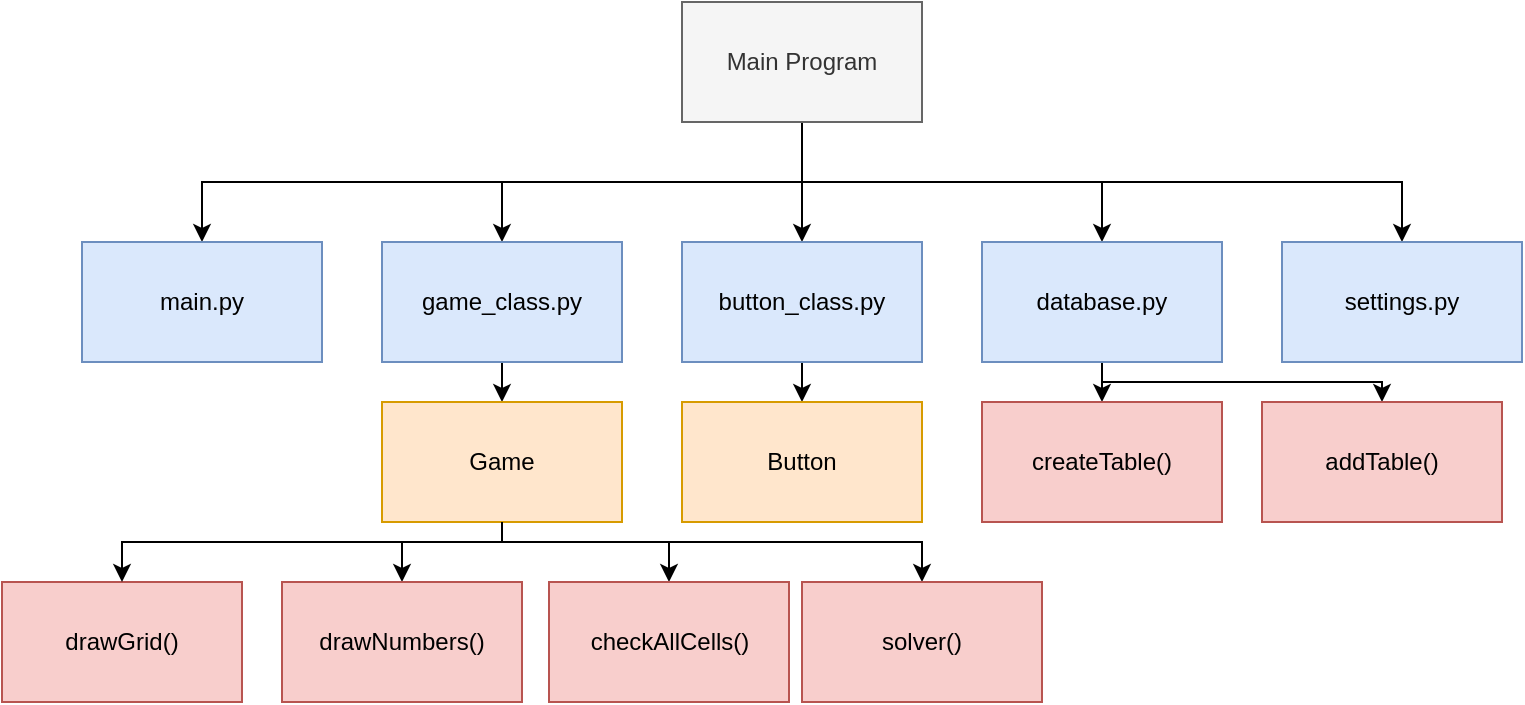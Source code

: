<mxfile version="14.0.0" type="device"><diagram id="5q2s2UJ6N7RJqPlBBYfB" name="Page-1"><mxGraphModel dx="946" dy="535" grid="1" gridSize="10" guides="1" tooltips="1" connect="1" arrows="1" fold="1" page="1" pageScale="1" pageWidth="827" pageHeight="1169" math="0" shadow="0"><root><mxCell id="0"/><mxCell id="1" parent="0"/><mxCell id="oEoLFjWPzysmSySx18gq-5" style="edgeStyle=orthogonalEdgeStyle;rounded=0;orthogonalLoop=1;jettySize=auto;html=1;exitX=0.5;exitY=1;exitDx=0;exitDy=0;" parent="1" source="oEoLFjWPzysmSySx18gq-1" target="oEoLFjWPzysmSySx18gq-2" edge="1"><mxGeometry relative="1" as="geometry"/></mxCell><mxCell id="oEoLFjWPzysmSySx18gq-6" style="edgeStyle=orthogonalEdgeStyle;rounded=0;orthogonalLoop=1;jettySize=auto;html=1;exitX=0.5;exitY=1;exitDx=0;exitDy=0;entryX=0.5;entryY=0;entryDx=0;entryDy=0;" parent="1" source="oEoLFjWPzysmSySx18gq-1" target="oEoLFjWPzysmSySx18gq-3" edge="1"><mxGeometry relative="1" as="geometry"/></mxCell><mxCell id="oEoLFjWPzysmSySx18gq-7" style="edgeStyle=orthogonalEdgeStyle;rounded=0;orthogonalLoop=1;jettySize=auto;html=1;exitX=0.5;exitY=1;exitDx=0;exitDy=0;entryX=0.5;entryY=0;entryDx=0;entryDy=0;" parent="1" source="oEoLFjWPzysmSySx18gq-1" target="oEoLFjWPzysmSySx18gq-4" edge="1"><mxGeometry relative="1" as="geometry"/></mxCell><mxCell id="HE9rzbcP_dMF76cPGPzk-3" style="edgeStyle=orthogonalEdgeStyle;rounded=0;orthogonalLoop=1;jettySize=auto;html=1;" parent="1" source="oEoLFjWPzysmSySx18gq-1" target="HE9rzbcP_dMF76cPGPzk-1" edge="1"><mxGeometry relative="1" as="geometry"><Array as="points"><mxPoint x="420" y="130"/><mxPoint x="120" y="130"/></Array></mxGeometry></mxCell><mxCell id="HE9rzbcP_dMF76cPGPzk-4" style="edgeStyle=orthogonalEdgeStyle;rounded=0;orthogonalLoop=1;jettySize=auto;html=1;exitX=0.5;exitY=1;exitDx=0;exitDy=0;" parent="1" source="oEoLFjWPzysmSySx18gq-1" target="HE9rzbcP_dMF76cPGPzk-2" edge="1"><mxGeometry relative="1" as="geometry"/></mxCell><mxCell id="oEoLFjWPzysmSySx18gq-1" value="Main Program" style="rounded=0;whiteSpace=wrap;html=1;fillColor=#f5f5f5;strokeColor=#666666;fontColor=#333333;" parent="1" vertex="1"><mxGeometry x="360" y="40" width="120" height="60" as="geometry"/></mxCell><mxCell id="HE9rzbcP_dMF76cPGPzk-8" style="edgeStyle=orthogonalEdgeStyle;rounded=0;orthogonalLoop=1;jettySize=auto;html=1;exitX=0.5;exitY=1;exitDx=0;exitDy=0;entryX=0.5;entryY=0;entryDx=0;entryDy=0;" parent="1" source="oEoLFjWPzysmSySx18gq-2" target="HE9rzbcP_dMF76cPGPzk-5" edge="1"><mxGeometry relative="1" as="geometry"/></mxCell><mxCell id="oEoLFjWPzysmSySx18gq-2" value="game_class.py" style="rounded=0;whiteSpace=wrap;html=1;fillColor=#dae8fc;strokeColor=#6c8ebf;" parent="1" vertex="1"><mxGeometry x="210" y="160" width="120" height="60" as="geometry"/></mxCell><mxCell id="HE9rzbcP_dMF76cPGPzk-9" style="edgeStyle=orthogonalEdgeStyle;rounded=0;orthogonalLoop=1;jettySize=auto;html=1;exitX=0.5;exitY=1;exitDx=0;exitDy=0;entryX=0.5;entryY=0;entryDx=0;entryDy=0;" parent="1" source="oEoLFjWPzysmSySx18gq-3" target="HE9rzbcP_dMF76cPGPzk-6" edge="1"><mxGeometry relative="1" as="geometry"/></mxCell><mxCell id="oEoLFjWPzysmSySx18gq-3" value="&lt;span&gt;button_class.py&lt;/span&gt;" style="rounded=0;whiteSpace=wrap;html=1;fillColor=#dae8fc;strokeColor=#6c8ebf;" parent="1" vertex="1"><mxGeometry x="360" y="160" width="120" height="60" as="geometry"/></mxCell><mxCell id="HE9rzbcP_dMF76cPGPzk-12" style="edgeStyle=orthogonalEdgeStyle;rounded=0;orthogonalLoop=1;jettySize=auto;html=1;exitX=0.5;exitY=1;exitDx=0;exitDy=0;entryX=0.5;entryY=0;entryDx=0;entryDy=0;" parent="1" source="oEoLFjWPzysmSySx18gq-4" target="HE9rzbcP_dMF76cPGPzk-11" edge="1"><mxGeometry relative="1" as="geometry"/></mxCell><mxCell id="HE9rzbcP_dMF76cPGPzk-15" style="edgeStyle=orthogonalEdgeStyle;rounded=0;orthogonalLoop=1;jettySize=auto;html=1;exitX=0.5;exitY=1;exitDx=0;exitDy=0;entryX=0.5;entryY=0;entryDx=0;entryDy=0;" parent="1" source="oEoLFjWPzysmSySx18gq-4" target="HE9rzbcP_dMF76cPGPzk-14" edge="1"><mxGeometry relative="1" as="geometry"><Array as="points"><mxPoint x="570" y="230"/><mxPoint x="710" y="230"/></Array></mxGeometry></mxCell><mxCell id="oEoLFjWPzysmSySx18gq-4" value="database.py" style="rounded=0;whiteSpace=wrap;html=1;fillColor=#dae8fc;strokeColor=#6c8ebf;" parent="1" vertex="1"><mxGeometry x="510" y="160" width="120" height="60" as="geometry"/></mxCell><mxCell id="HE9rzbcP_dMF76cPGPzk-1" value="main.py" style="rounded=0;whiteSpace=wrap;html=1;fillColor=#dae8fc;strokeColor=#6c8ebf;" parent="1" vertex="1"><mxGeometry x="60" y="160" width="120" height="60" as="geometry"/></mxCell><mxCell id="HE9rzbcP_dMF76cPGPzk-2" value="settings.py" style="rounded=0;whiteSpace=wrap;html=1;fillColor=#dae8fc;strokeColor=#6c8ebf;" parent="1" vertex="1"><mxGeometry x="660" y="160" width="120" height="60" as="geometry"/></mxCell><mxCell id="txEsVv6x-hYit9F1UQrh-8" style="edgeStyle=orthogonalEdgeStyle;rounded=0;orthogonalLoop=1;jettySize=auto;html=1;exitX=0.5;exitY=1;exitDx=0;exitDy=0;entryX=0.5;entryY=0;entryDx=0;entryDy=0;" edge="1" parent="1" source="HE9rzbcP_dMF76cPGPzk-5" target="txEsVv6x-hYit9F1UQrh-6"><mxGeometry relative="1" as="geometry"><Array as="points"><mxPoint x="270" y="310"/><mxPoint x="220" y="310"/></Array></mxGeometry></mxCell><mxCell id="txEsVv6x-hYit9F1UQrh-9" style="edgeStyle=orthogonalEdgeStyle;rounded=0;orthogonalLoop=1;jettySize=auto;html=1;exitX=0.5;exitY=1;exitDx=0;exitDy=0;entryX=0.5;entryY=0;entryDx=0;entryDy=0;" edge="1" parent="1" source="HE9rzbcP_dMF76cPGPzk-5" target="txEsVv6x-hYit9F1UQrh-2"><mxGeometry relative="1" as="geometry"><Array as="points"><mxPoint x="270" y="310"/><mxPoint x="354" y="310"/></Array></mxGeometry></mxCell><mxCell id="txEsVv6x-hYit9F1UQrh-10" style="edgeStyle=orthogonalEdgeStyle;rounded=0;orthogonalLoop=1;jettySize=auto;html=1;exitX=0.5;exitY=1;exitDx=0;exitDy=0;" edge="1" parent="1" source="HE9rzbcP_dMF76cPGPzk-5" target="HE9rzbcP_dMF76cPGPzk-7"><mxGeometry relative="1" as="geometry"><Array as="points"><mxPoint x="270" y="310"/><mxPoint x="480" y="310"/></Array></mxGeometry></mxCell><mxCell id="HE9rzbcP_dMF76cPGPzk-5" value="Game" style="rounded=0;whiteSpace=wrap;html=1;fillColor=#ffe6cc;strokeColor=#d79b00;" parent="1" vertex="1"><mxGeometry x="210" y="240" width="120" height="60" as="geometry"/></mxCell><mxCell id="HE9rzbcP_dMF76cPGPzk-6" value="Button" style="rounded=0;whiteSpace=wrap;html=1;fillColor=#ffe6cc;strokeColor=#d79b00;" parent="1" vertex="1"><mxGeometry x="360" y="240" width="120" height="60" as="geometry"/></mxCell><mxCell id="HE9rzbcP_dMF76cPGPzk-7" value="solver()" style="rounded=0;whiteSpace=wrap;html=1;fillColor=#f8cecc;strokeColor=#b85450;" parent="1" vertex="1"><mxGeometry x="420" y="330" width="120" height="60" as="geometry"/></mxCell><mxCell id="HE9rzbcP_dMF76cPGPzk-11" value="createTable()" style="rounded=0;whiteSpace=wrap;html=1;fillColor=#f8cecc;strokeColor=#b85450;" parent="1" vertex="1"><mxGeometry x="510" y="240" width="120" height="60" as="geometry"/></mxCell><mxCell id="HE9rzbcP_dMF76cPGPzk-14" value="addTable()" style="rounded=0;whiteSpace=wrap;html=1;fillColor=#f8cecc;strokeColor=#b85450;" parent="1" vertex="1"><mxGeometry x="650" y="240" width="120" height="60" as="geometry"/></mxCell><mxCell id="txEsVv6x-hYit9F1UQrh-2" value="checkAllCells()" style="rounded=0;whiteSpace=wrap;html=1;fillColor=#f8cecc;strokeColor=#b85450;" vertex="1" parent="1"><mxGeometry x="293.5" y="330" width="120" height="60" as="geometry"/></mxCell><mxCell id="txEsVv6x-hYit9F1UQrh-6" value="drawNumbers()" style="rounded=0;whiteSpace=wrap;html=1;fillColor=#f8cecc;strokeColor=#b85450;" vertex="1" parent="1"><mxGeometry x="160" y="330" width="120" height="60" as="geometry"/></mxCell><mxCell id="txEsVv6x-hYit9F1UQrh-5" value="drawGrid()" style="rounded=0;whiteSpace=wrap;html=1;fillColor=#f8cecc;strokeColor=#b85450;" vertex="1" parent="1"><mxGeometry x="20" y="330" width="120" height="60" as="geometry"/></mxCell><mxCell id="txEsVv6x-hYit9F1UQrh-7" style="edgeStyle=orthogonalEdgeStyle;rounded=0;orthogonalLoop=1;jettySize=auto;html=1;exitX=0.5;exitY=1;exitDx=0;exitDy=0;" edge="1" parent="1" source="HE9rzbcP_dMF76cPGPzk-5" target="txEsVv6x-hYit9F1UQrh-5"><mxGeometry relative="1" as="geometry"><mxPoint x="270" y="300" as="sourcePoint"/><mxPoint x="270" y="460" as="targetPoint"/><Array as="points"><mxPoint x="270" y="310"/><mxPoint x="80" y="310"/></Array></mxGeometry></mxCell></root></mxGraphModel></diagram></mxfile>